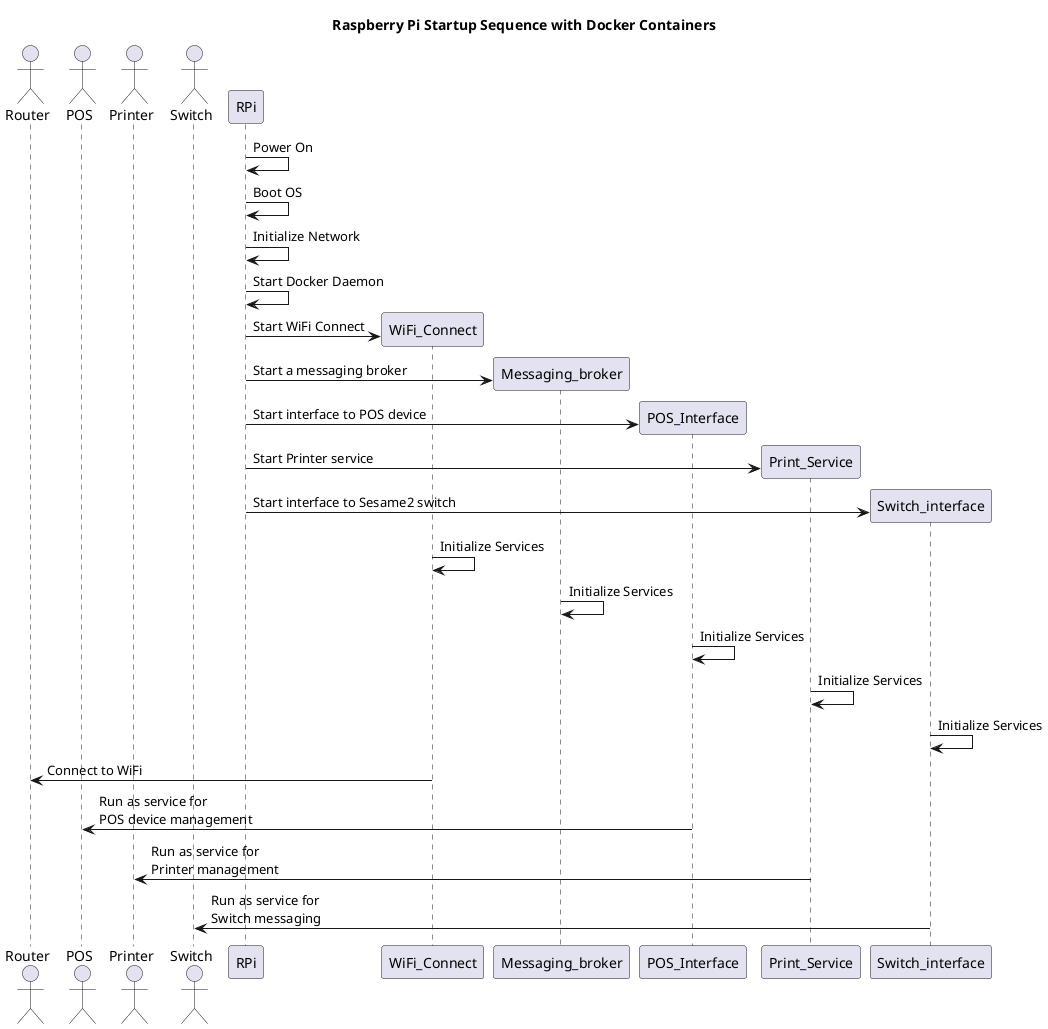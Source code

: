 @startuml
title Raspberry Pi Startup Sequence with Docker Containers
actor Router
actor POS
actor Printer
actor Switch
participant RPi

RPi -> RPi: Power On
RPi -> RPi: Boot OS
RPi -> RPi: Initialize Network
RPi -> RPi: Start Docker Daemon

participant WiFi_Connect
participant Messaging_broker
participant POS_Interface
participant Print_Service
participant Switch_interface

RPi -> WiFi_Connect **: Start WiFi Connect
RPi -> Messaging_broker **: Start a messaging broker
RPi -> POS_Interface **: Start interface to POS device
RPi -> Print_Service **: Start Printer service
RPi -> Switch_interface **: Start interface to Sesame2 switch

WiFi_Connect -> WiFi_Connect: Initialize Services
Messaging_broker -> Messaging_broker: Initialize Services
POS_Interface -> POS_Interface: Initialize Services
Print_Service -> Print_Service: Initialize Services
Switch_interface -> Switch_interface: Initialize Services


WiFi_Connect -> Router: Connect to WiFi
POS_Interface -> POS: Run as service for\nPOS device management
Print_Service -> Printer: Run as service for\nPrinter management
Switch_interface -> Switch: Run as service for\nSwitch messaging

@enduml